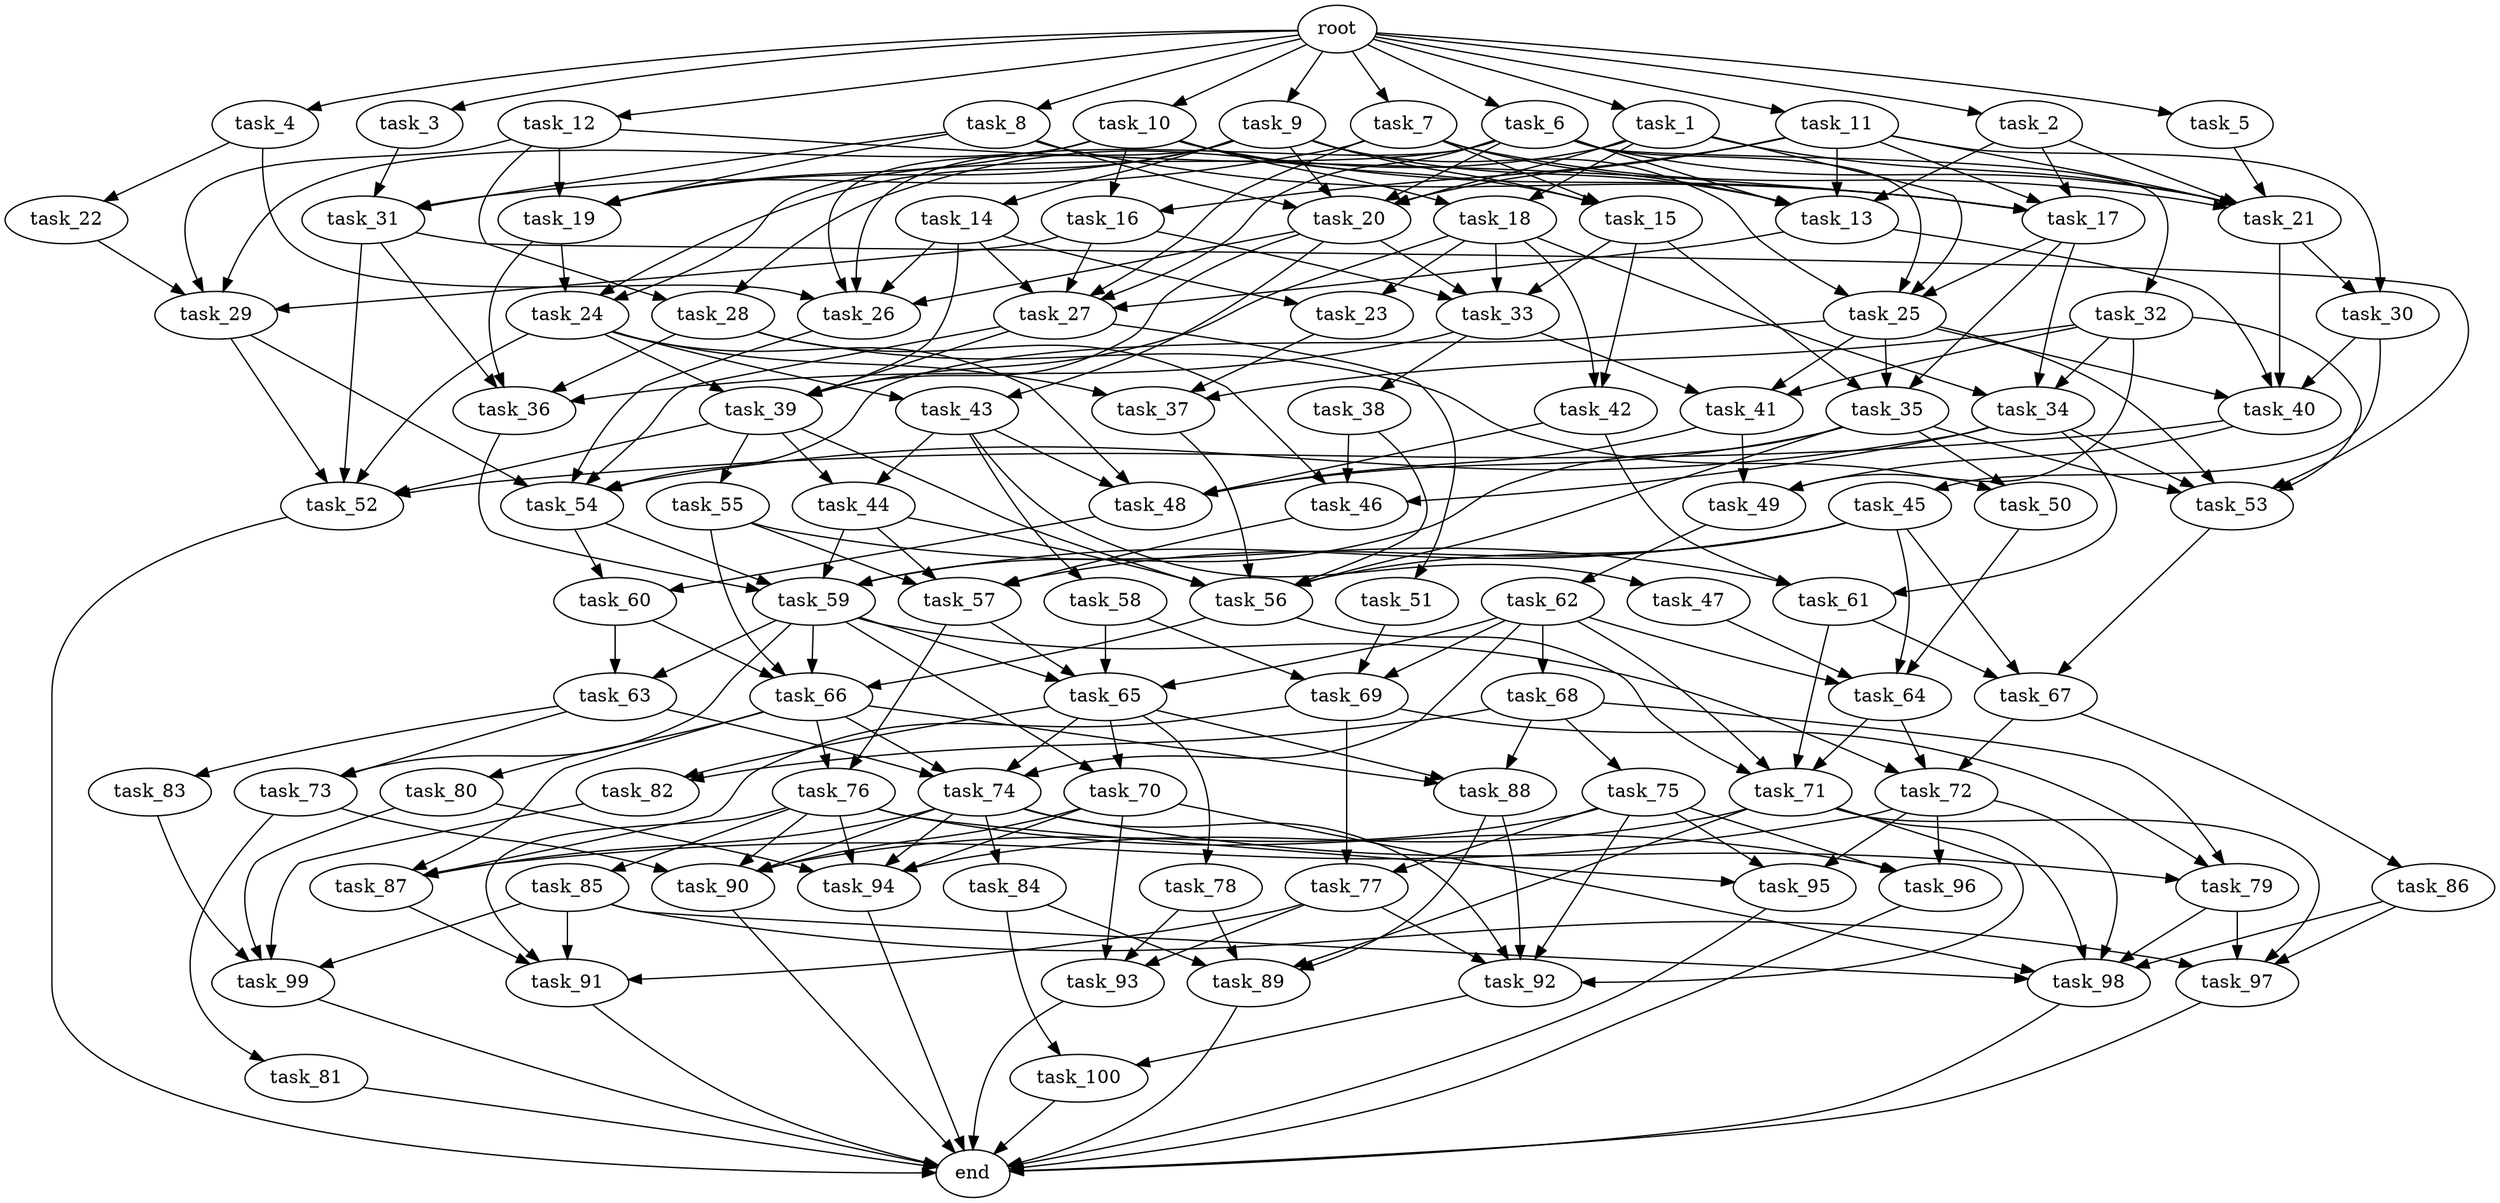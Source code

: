 digraph G {
  task_68 [size="8.725362e+11"];
  task_92 [size="6.519693e+11"];
  task_59 [size="1.465558e+11"];
  task_35 [size="6.494466e+11"];
  task_28 [size="4.832004e+11"];
  task_44 [size="3.415340e+11"];
  task_36 [size="2.581128e+11"];
  task_24 [size="6.313296e+11"];
  task_55 [size="5.617321e+11"];
  task_47 [size="7.571267e+11"];
  task_94 [size="3.663222e+11"];
  task_88 [size="6.275216e+11"];
  task_22 [size="7.488283e+11"];
  task_38 [size="4.726655e+11"];
  task_2 [size="8.850371e+10"];
  task_65 [size="4.811443e+11"];
  task_63 [size="6.771875e+11"];
  task_53 [size="4.768377e+11"];
  task_26 [size="1.043344e+11"];
  root [size="0.000000e+00"];
  task_85 [size="8.894172e+11"];
  task_66 [size="3.051597e+11"];
  task_9 [size="6.845225e+10"];
  task_41 [size="9.233925e+11"];
  task_4 [size="9.410596e+11"];
  task_19 [size="6.202351e+11"];
  task_50 [size="6.981816e+11"];
  task_48 [size="4.630978e+10"];
  task_31 [size="3.459955e+11"];
  task_77 [size="2.012162e+11"];
  task_74 [size="2.773168e+11"];
  task_46 [size="7.248550e+11"];
  task_37 [size="8.119861e+11"];
  task_73 [size="1.972345e+11"];
  task_49 [size="2.253511e+10"];
  task_79 [size="3.141288e+11"];
  task_71 [size="8.092748e+11"];
  task_23 [size="2.076802e+11"];
  task_42 [size="4.110997e+09"];
  task_25 [size="3.225946e+11"];
  task_96 [size="7.258175e+11"];
  task_18 [size="2.754039e+11"];
  task_1 [size="3.828182e+11"];
  task_89 [size="5.967076e+11"];
  task_10 [size="8.715045e+11"];
  task_6 [size="2.735362e+11"];
  task_67 [size="2.097483e+11"];
  task_58 [size="2.213200e+11"];
  task_98 [size="5.284647e+11"];
  task_83 [size="7.659791e+11"];
  task_30 [size="9.772537e+10"];
  task_99 [size="6.908442e+11"];
  task_76 [size="2.138856e+11"];
  task_29 [size="7.972609e+11"];
  task_62 [size="5.023573e+11"];
  task_81 [size="6.765580e+11"];
  task_14 [size="9.138116e+11"];
  task_45 [size="2.619979e+11"];
  task_12 [size="7.417064e+11"];
  task_75 [size="8.342043e+11"];
  task_13 [size="5.632234e+11"];
  task_52 [size="3.409793e+11"];
  task_15 [size="8.752960e+11"];
  task_84 [size="9.621705e+11"];
  task_97 [size="8.850261e+11"];
  task_93 [size="7.784977e+11"];
  task_16 [size="3.437606e+11"];
  task_43 [size="3.247319e+11"];
  task_17 [size="8.876326e+11"];
  task_60 [size="2.146912e+11"];
  task_91 [size="9.547010e+11"];
  task_27 [size="5.081123e+11"];
  end [size="0.000000e+00"];
  task_34 [size="4.429324e+11"];
  task_57 [size="7.344108e+11"];
  task_3 [size="7.259817e+11"];
  task_39 [size="8.081934e+11"];
  task_56 [size="6.678772e+11"];
  task_21 [size="7.597944e+11"];
  task_90 [size="5.215567e+10"];
  task_32 [size="3.040738e+11"];
  task_20 [size="7.345767e+11"];
  task_64 [size="2.895535e+11"];
  task_7 [size="5.321734e+11"];
  task_8 [size="8.407989e+11"];
  task_51 [size="1.658030e+11"];
  task_86 [size="9.650587e+11"];
  task_72 [size="6.103012e+11"];
  task_40 [size="2.853630e+11"];
  task_80 [size="8.655459e+10"];
  task_82 [size="4.625908e+10"];
  task_5 [size="2.718640e+11"];
  task_78 [size="1.014073e+11"];
  task_95 [size="7.203273e+11"];
  task_87 [size="3.309441e+11"];
  task_61 [size="8.031747e+11"];
  task_70 [size="2.137769e+11"];
  task_54 [size="4.793843e+11"];
  task_11 [size="5.229590e+11"];
  task_100 [size="9.177418e+11"];
  task_69 [size="6.820535e+11"];
  task_33 [size="3.569417e+11"];

  task_68 -> task_79 [size="1.047096e+08"];
  task_68 -> task_82 [size="2.312954e+07"];
  task_68 -> task_75 [size="8.342043e+08"];
  task_68 -> task_88 [size="2.091739e+08"];
  task_92 -> task_100 [size="4.588709e+08"];
  task_59 -> task_66 [size="7.628994e+07"];
  task_59 -> task_65 [size="1.202861e+08"];
  task_59 -> task_63 [size="3.385938e+08"];
  task_59 -> task_73 [size="9.861723e+07"];
  task_59 -> task_70 [size="1.068884e+08"];
  task_59 -> task_72 [size="2.034337e+08"];
  task_35 -> task_59 [size="2.931116e+07"];
  task_35 -> task_56 [size="1.113129e+08"];
  task_35 -> task_48 [size="9.261956e+06"];
  task_35 -> task_50 [size="3.490908e+08"];
  task_35 -> task_53 [size="9.536754e+07"];
  task_28 -> task_36 [size="6.452821e+07"];
  task_28 -> task_46 [size="2.416183e+08"];
  task_28 -> task_50 [size="3.490908e+08"];
  task_44 -> task_59 [size="2.931116e+07"];
  task_44 -> task_56 [size="1.113129e+08"];
  task_44 -> task_57 [size="1.836027e+08"];
  task_36 -> task_59 [size="2.931116e+07"];
  task_24 -> task_39 [size="1.616387e+08"];
  task_24 -> task_48 [size="9.261956e+06"];
  task_24 -> task_37 [size="2.706620e+08"];
  task_24 -> task_43 [size="1.623660e+08"];
  task_24 -> task_52 [size="6.819586e+07"];
  task_55 -> task_66 [size="7.628994e+07"];
  task_55 -> task_61 [size="2.677249e+08"];
  task_55 -> task_57 [size="1.836027e+08"];
  task_47 -> task_64 [size="7.238839e+07"];
  task_94 -> end [size="1.000000e-12"];
  task_88 -> task_89 [size="1.491769e+08"];
  task_88 -> task_92 [size="1.303939e+08"];
  task_22 -> task_29 [size="1.993152e+08"];
  task_38 -> task_56 [size="1.113129e+08"];
  task_38 -> task_46 [size="2.416183e+08"];
  task_2 -> task_17 [size="1.775265e+08"];
  task_2 -> task_21 [size="1.266324e+08"];
  task_2 -> task_13 [size="1.126447e+08"];
  task_65 -> task_78 [size="1.014073e+08"];
  task_65 -> task_70 [size="1.068884e+08"];
  task_65 -> task_82 [size="2.312954e+07"];
  task_65 -> task_74 [size="6.932919e+07"];
  task_65 -> task_88 [size="2.091739e+08"];
  task_63 -> task_83 [size="7.659791e+08"];
  task_63 -> task_74 [size="6.932919e+07"];
  task_63 -> task_73 [size="9.861723e+07"];
  task_53 -> task_67 [size="6.991610e+07"];
  task_26 -> task_54 [size="9.587687e+07"];
  root -> task_3 [size="1.000000e-12"];
  root -> task_9 [size="1.000000e-12"];
  root -> task_4 [size="1.000000e-12"];
  root -> task_2 [size="1.000000e-12"];
  root -> task_7 [size="1.000000e-12"];
  root -> task_8 [size="1.000000e-12"];
  root -> task_11 [size="1.000000e-12"];
  root -> task_1 [size="1.000000e-12"];
  root -> task_12 [size="1.000000e-12"];
  root -> task_10 [size="1.000000e-12"];
  root -> task_6 [size="1.000000e-12"];
  root -> task_5 [size="1.000000e-12"];
  task_85 -> task_91 [size="2.386753e+08"];
  task_85 -> task_97 [size="2.212565e+08"];
  task_85 -> task_99 [size="1.727111e+08"];
  task_85 -> task_98 [size="8.807745e+07"];
  task_66 -> task_80 [size="8.655459e+07"];
  task_66 -> task_87 [size="8.273603e+07"];
  task_66 -> task_74 [size="6.932919e+07"];
  task_66 -> task_76 [size="1.069428e+08"];
  task_66 -> task_88 [size="2.091739e+08"];
  task_9 -> task_25 [size="8.064865e+07"];
  task_9 -> task_15 [size="2.917653e+08"];
  task_9 -> task_14 [size="9.138116e+08"];
  task_9 -> task_19 [size="1.550588e+08"];
  task_9 -> task_20 [size="1.469153e+08"];
  task_9 -> task_26 [size="2.086687e+07"];
  task_9 -> task_13 [size="1.126447e+08"];
  task_9 -> task_24 [size="2.104432e+08"];
  task_41 -> task_49 [size="7.511704e+06"];
  task_41 -> task_48 [size="9.261956e+06"];
  task_4 -> task_22 [size="7.488283e+08"];
  task_4 -> task_26 [size="2.086687e+07"];
  task_19 -> task_36 [size="6.452821e+07"];
  task_19 -> task_24 [size="2.104432e+08"];
  task_50 -> task_64 [size="7.238839e+07"];
  task_48 -> task_60 [size="1.073456e+08"];
  task_31 -> task_52 [size="6.819586e+07"];
  task_31 -> task_36 [size="6.452821e+07"];
  task_31 -> task_53 [size="9.536754e+07"];
  task_77 -> task_91 [size="2.386753e+08"];
  task_77 -> task_92 [size="1.303939e+08"];
  task_77 -> task_93 [size="2.594992e+08"];
  task_74 -> task_87 [size="8.273603e+07"];
  task_74 -> task_84 [size="9.621705e+08"];
  task_74 -> task_92 [size="1.303939e+08"];
  task_74 -> task_90 [size="1.043113e+07"];
  task_74 -> task_79 [size="1.047096e+08"];
  task_74 -> task_94 [size="7.326444e+07"];
  task_46 -> task_57 [size="1.836027e+08"];
  task_37 -> task_56 [size="1.113129e+08"];
  task_73 -> task_81 [size="6.765580e+08"];
  task_73 -> task_90 [size="1.043113e+07"];
  task_49 -> task_62 [size="5.023573e+08"];
  task_79 -> task_97 [size="2.212565e+08"];
  task_79 -> task_98 [size="8.807745e+07"];
  task_71 -> task_89 [size="1.491769e+08"];
  task_71 -> task_94 [size="7.326444e+07"];
  task_71 -> task_97 [size="2.212565e+08"];
  task_71 -> task_92 [size="1.303939e+08"];
  task_71 -> task_98 [size="8.807745e+07"];
  task_23 -> task_37 [size="2.706620e+08"];
  task_42 -> task_48 [size="9.261956e+06"];
  task_42 -> task_61 [size="2.677249e+08"];
  task_25 -> task_40 [size="7.134075e+07"];
  task_25 -> task_54 [size="9.587687e+07"];
  task_25 -> task_41 [size="3.077975e+08"];
  task_25 -> task_53 [size="9.536754e+07"];
  task_25 -> task_35 [size="2.164822e+08"];
  task_96 -> end [size="1.000000e-12"];
  task_18 -> task_39 [size="1.616387e+08"];
  task_18 -> task_33 [size="8.923543e+07"];
  task_18 -> task_23 [size="1.038401e+08"];
  task_18 -> task_34 [size="1.476441e+08"];
  task_18 -> task_42 [size="2.055499e+06"];
  task_1 -> task_25 [size="8.064865e+07"];
  task_1 -> task_18 [size="1.377020e+08"];
  task_1 -> task_21 [size="1.266324e+08"];
  task_1 -> task_28 [size="2.416002e+08"];
  task_1 -> task_20 [size="1.469153e+08"];
  task_89 -> end [size="1.000000e-12"];
  task_10 -> task_17 [size="1.775265e+08"];
  task_10 -> task_15 [size="2.917653e+08"];
  task_10 -> task_16 [size="1.718803e+08"];
  task_10 -> task_18 [size="1.377020e+08"];
  task_10 -> task_19 [size="1.550588e+08"];
  task_10 -> task_29 [size="1.993152e+08"];
  task_6 -> task_25 [size="8.064865e+07"];
  task_6 -> task_21 [size="1.266324e+08"];
  task_6 -> task_20 [size="1.469153e+08"];
  task_6 -> task_32 [size="3.040738e+08"];
  task_6 -> task_26 [size="2.086687e+07"];
  task_6 -> task_27 [size="1.016225e+08"];
  task_6 -> task_24 [size="2.104432e+08"];
  task_6 -> task_13 [size="1.126447e+08"];
  task_67 -> task_86 [size="9.650587e+08"];
  task_67 -> task_72 [size="2.034337e+08"];
  task_58 -> task_65 [size="1.202861e+08"];
  task_58 -> task_69 [size="2.273512e+08"];
  task_98 -> end [size="1.000000e-12"];
  task_83 -> task_99 [size="1.727111e+08"];
  task_30 -> task_45 [size="2.619979e+08"];
  task_30 -> task_40 [size="7.134075e+07"];
  task_99 -> end [size="1.000000e-12"];
  task_76 -> task_95 [size="2.401091e+08"];
  task_76 -> task_96 [size="2.419392e+08"];
  task_76 -> task_90 [size="1.043113e+07"];
  task_76 -> task_91 [size="2.386753e+08"];
  task_76 -> task_94 [size="7.326444e+07"];
  task_76 -> task_85 [size="8.894172e+08"];
  task_29 -> task_52 [size="6.819586e+07"];
  task_29 -> task_54 [size="9.587687e+07"];
  task_62 -> task_68 [size="8.725362e+08"];
  task_62 -> task_65 [size="1.202861e+08"];
  task_62 -> task_74 [size="6.932919e+07"];
  task_62 -> task_69 [size="2.273512e+08"];
  task_62 -> task_71 [size="2.023187e+08"];
  task_62 -> task_64 [size="7.238839e+07"];
  task_81 -> end [size="1.000000e-12"];
  task_14 -> task_39 [size="1.616387e+08"];
  task_14 -> task_27 [size="1.016225e+08"];
  task_14 -> task_23 [size="1.038401e+08"];
  task_14 -> task_26 [size="2.086687e+07"];
  task_45 -> task_59 [size="2.931116e+07"];
  task_45 -> task_56 [size="1.113129e+08"];
  task_45 -> task_64 [size="7.238839e+07"];
  task_45 -> task_67 [size="6.991610e+07"];
  task_45 -> task_57 [size="1.836027e+08"];
  task_12 -> task_17 [size="1.775265e+08"];
  task_12 -> task_28 [size="2.416002e+08"];
  task_12 -> task_19 [size="1.550588e+08"];
  task_12 -> task_29 [size="1.993152e+08"];
  task_75 -> task_77 [size="1.006081e+08"];
  task_75 -> task_95 [size="2.401091e+08"];
  task_75 -> task_96 [size="2.419392e+08"];
  task_75 -> task_92 [size="1.303939e+08"];
  task_75 -> task_90 [size="1.043113e+07"];
  task_13 -> task_27 [size="1.016225e+08"];
  task_13 -> task_40 [size="7.134075e+07"];
  task_52 -> end [size="1.000000e-12"];
  task_15 -> task_33 [size="8.923543e+07"];
  task_15 -> task_42 [size="2.055499e+06"];
  task_15 -> task_35 [size="2.164822e+08"];
  task_84 -> task_89 [size="1.491769e+08"];
  task_84 -> task_100 [size="4.588709e+08"];
  task_97 -> end [size="1.000000e-12"];
  task_93 -> end [size="1.000000e-12"];
  task_16 -> task_27 [size="1.016225e+08"];
  task_16 -> task_29 [size="1.993152e+08"];
  task_16 -> task_33 [size="8.923543e+07"];
  task_43 -> task_44 [size="1.707670e+08"];
  task_43 -> task_48 [size="9.261956e+06"];
  task_43 -> task_47 [size="7.571267e+08"];
  task_43 -> task_58 [size="2.213200e+08"];
  task_17 -> task_25 [size="8.064865e+07"];
  task_17 -> task_34 [size="1.476441e+08"];
  task_17 -> task_35 [size="2.164822e+08"];
  task_60 -> task_66 [size="7.628994e+07"];
  task_60 -> task_63 [size="3.385938e+08"];
  task_91 -> end [size="1.000000e-12"];
  task_27 -> task_51 [size="1.658030e+08"];
  task_27 -> task_39 [size="1.616387e+08"];
  task_27 -> task_54 [size="9.587687e+07"];
  task_34 -> task_54 [size="9.587687e+07"];
  task_34 -> task_46 [size="2.416183e+08"];
  task_34 -> task_53 [size="9.536754e+07"];
  task_34 -> task_61 [size="2.677249e+08"];
  task_57 -> task_65 [size="1.202861e+08"];
  task_57 -> task_76 [size="1.069428e+08"];
  task_3 -> task_31 [size="1.153318e+08"];
  task_39 -> task_44 [size="1.707670e+08"];
  task_39 -> task_52 [size="6.819586e+07"];
  task_39 -> task_56 [size="1.113129e+08"];
  task_39 -> task_55 [size="5.617321e+08"];
  task_56 -> task_66 [size="7.628994e+07"];
  task_56 -> task_71 [size="2.023187e+08"];
  task_21 -> task_30 [size="4.886268e+07"];
  task_21 -> task_40 [size="7.134075e+07"];
  task_90 -> end [size="1.000000e-12"];
  task_32 -> task_49 [size="7.511704e+06"];
  task_32 -> task_41 [size="3.077975e+08"];
  task_32 -> task_37 [size="2.706620e+08"];
  task_32 -> task_34 [size="1.476441e+08"];
  task_32 -> task_53 [size="9.536754e+07"];
  task_20 -> task_39 [size="1.616387e+08"];
  task_20 -> task_43 [size="1.623660e+08"];
  task_20 -> task_26 [size="2.086687e+07"];
  task_20 -> task_33 [size="8.923543e+07"];
  task_64 -> task_71 [size="2.023187e+08"];
  task_64 -> task_72 [size="2.034337e+08"];
  task_7 -> task_15 [size="2.917653e+08"];
  task_7 -> task_21 [size="1.266324e+08"];
  task_7 -> task_13 [size="1.126447e+08"];
  task_7 -> task_31 [size="1.153318e+08"];
  task_7 -> task_27 [size="1.016225e+08"];
  task_8 -> task_17 [size="1.775265e+08"];
  task_8 -> task_19 [size="1.550588e+08"];
  task_8 -> task_31 [size="1.153318e+08"];
  task_8 -> task_20 [size="1.469153e+08"];
  task_51 -> task_69 [size="2.273512e+08"];
  task_86 -> task_97 [size="2.212565e+08"];
  task_86 -> task_98 [size="8.807745e+07"];
  task_72 -> task_95 [size="2.401091e+08"];
  task_72 -> task_96 [size="2.419392e+08"];
  task_72 -> task_98 [size="8.807745e+07"];
  task_72 -> task_87 [size="8.273603e+07"];
  task_40 -> task_49 [size="7.511704e+06"];
  task_40 -> task_52 [size="6.819586e+07"];
  task_80 -> task_99 [size="1.727111e+08"];
  task_80 -> task_94 [size="7.326444e+07"];
  task_82 -> task_99 [size="1.727111e+08"];
  task_5 -> task_21 [size="1.266324e+08"];
  task_78 -> task_89 [size="1.491769e+08"];
  task_78 -> task_93 [size="2.594992e+08"];
  task_95 -> end [size="1.000000e-12"];
  task_87 -> task_91 [size="2.386753e+08"];
  task_61 -> task_71 [size="2.023187e+08"];
  task_61 -> task_67 [size="6.991610e+07"];
  task_70 -> task_93 [size="2.594992e+08"];
  task_70 -> task_98 [size="8.807745e+07"];
  task_70 -> task_90 [size="1.043113e+07"];
  task_70 -> task_94 [size="7.326444e+07"];
  task_54 -> task_59 [size="2.931116e+07"];
  task_54 -> task_60 [size="1.073456e+08"];
  task_11 -> task_17 [size="1.775265e+08"];
  task_11 -> task_21 [size="1.266324e+08"];
  task_11 -> task_20 [size="1.469153e+08"];
  task_11 -> task_30 [size="4.886268e+07"];
  task_11 -> task_13 [size="1.126447e+08"];
  task_11 -> task_16 [size="1.718803e+08"];
  task_100 -> end [size="1.000000e-12"];
  task_69 -> task_77 [size="1.006081e+08"];
  task_69 -> task_79 [size="1.047096e+08"];
  task_69 -> task_87 [size="8.273603e+07"];
  task_33 -> task_38 [size="4.726655e+08"];
  task_33 -> task_36 [size="6.452821e+07"];
  task_33 -> task_41 [size="3.077975e+08"];
}
